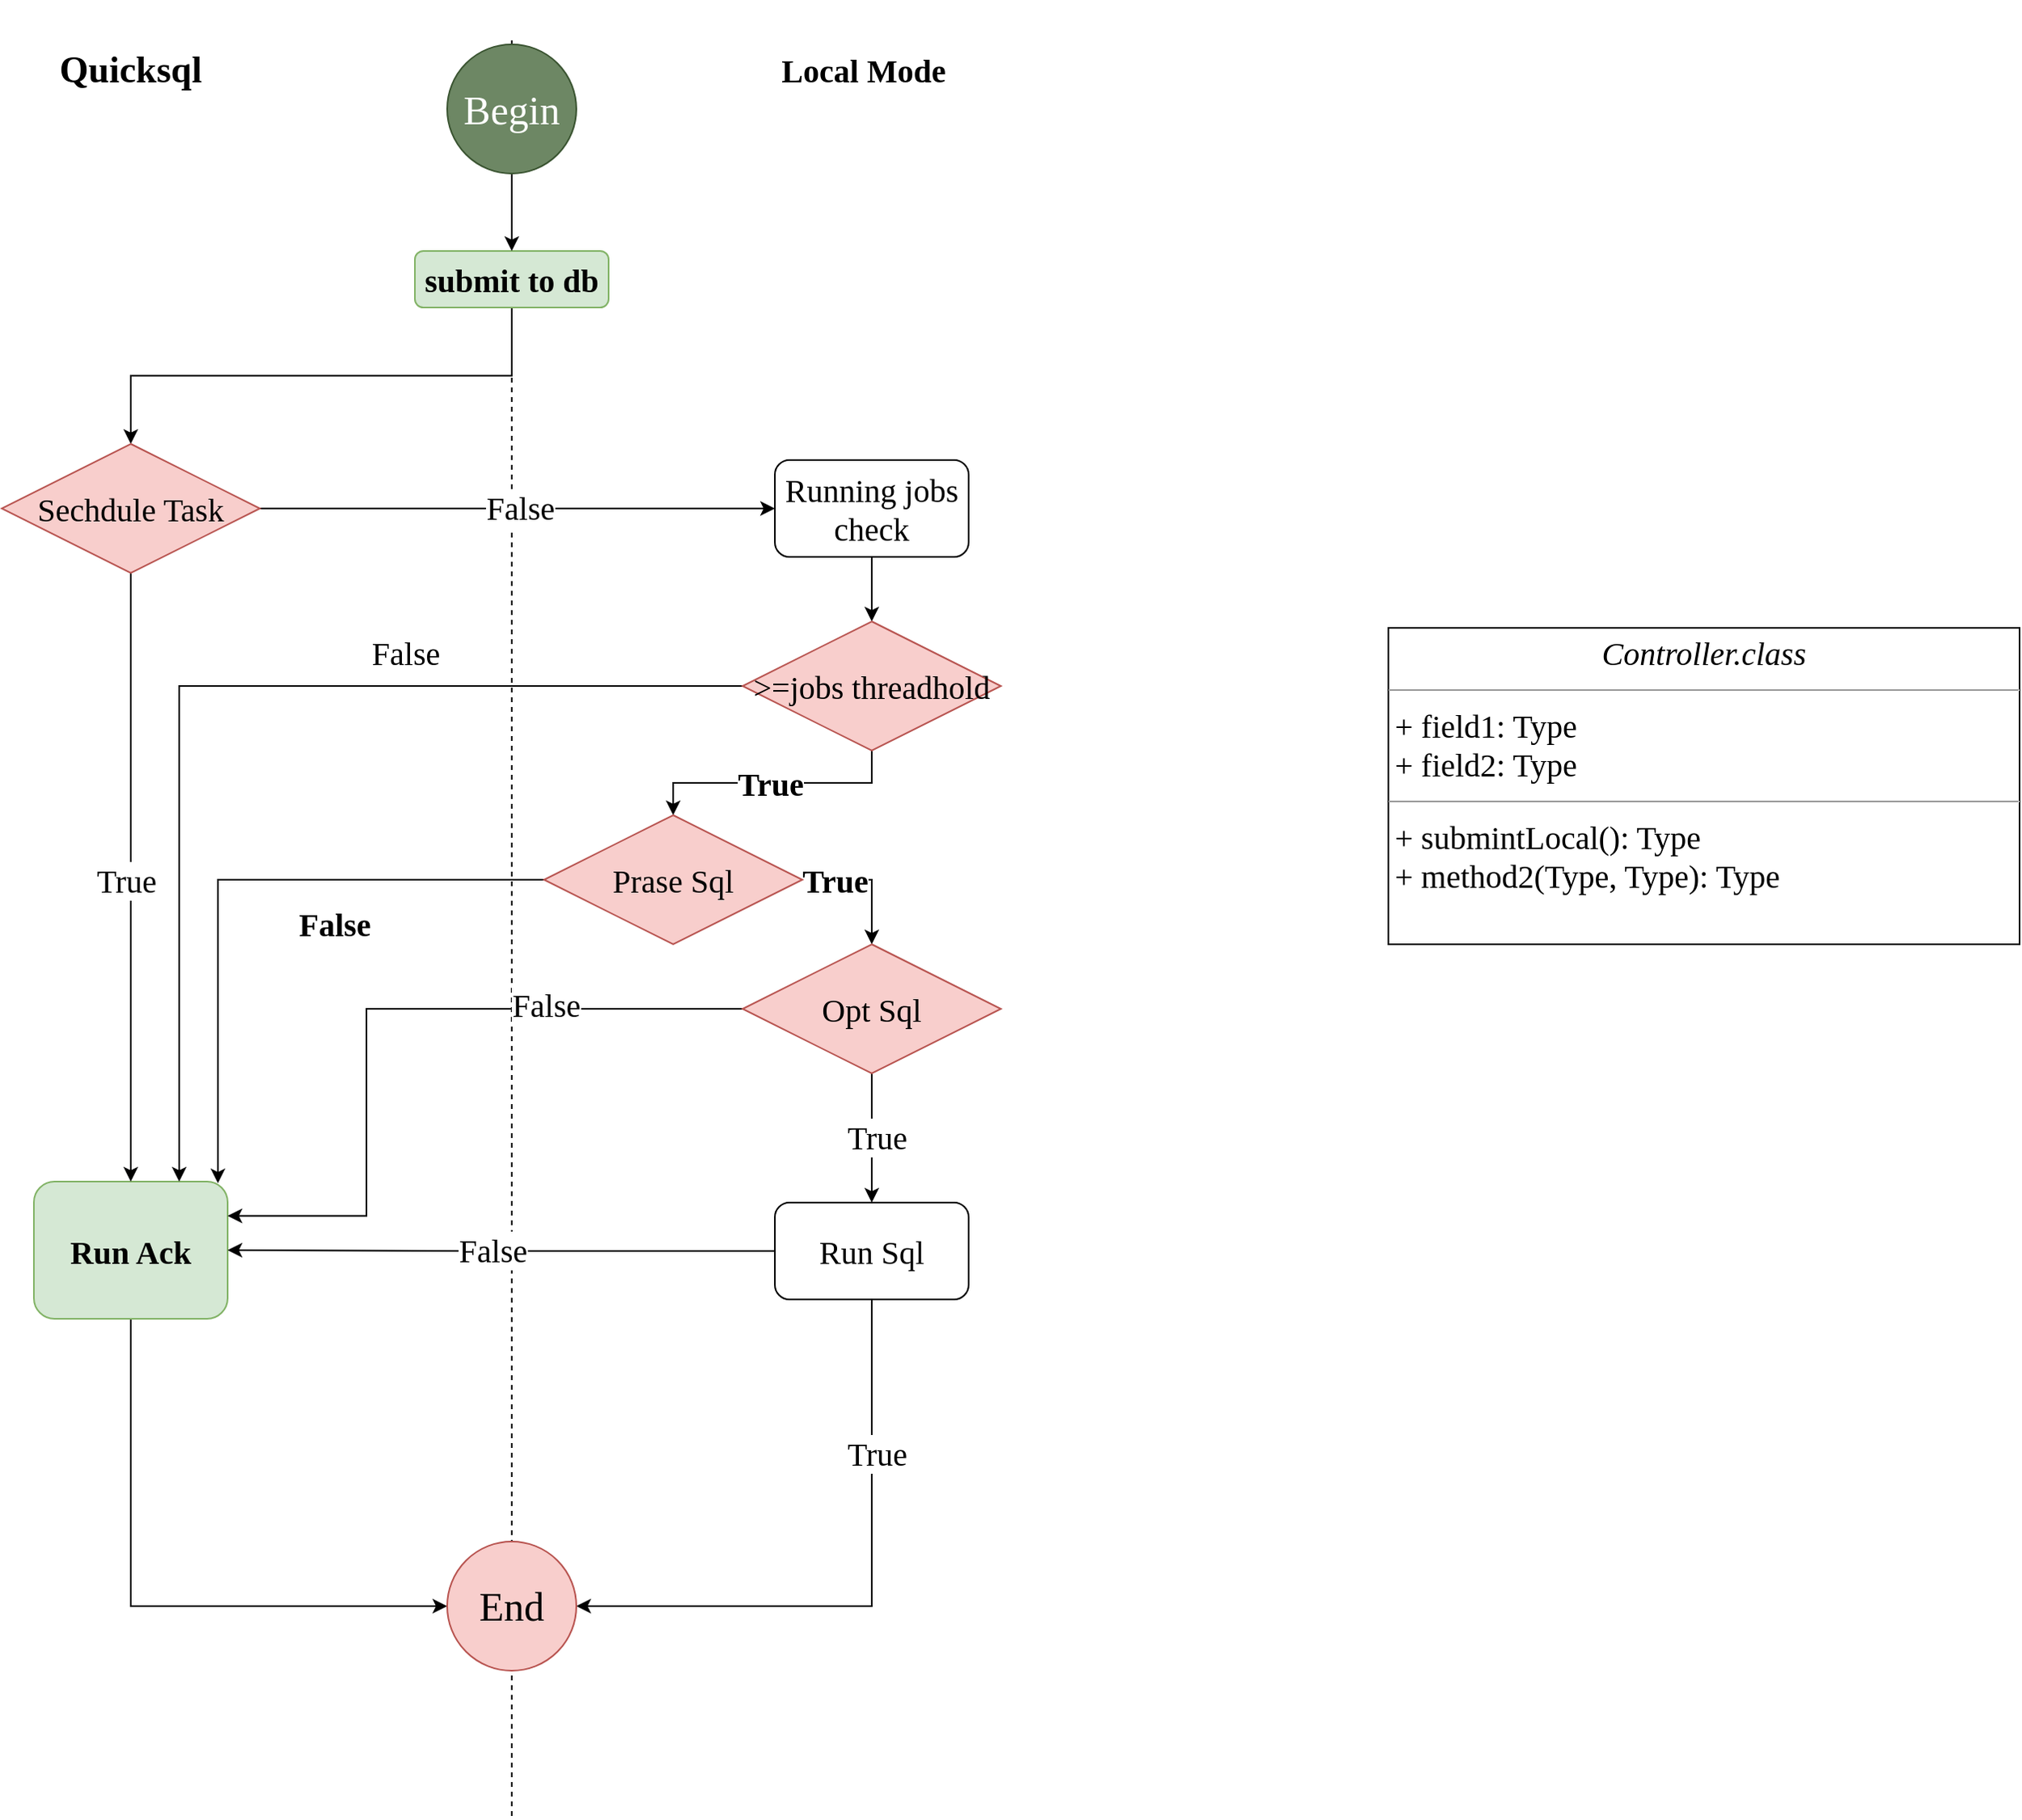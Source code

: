 <mxfile version="21.6.7" type="github">
  <diagram name="第 1 页" id="Z6NcLqhWtqir-2_cZ74p">
    <mxGraphModel dx="1912" dy="1000" grid="0" gridSize="10" guides="1" tooltips="1" connect="1" arrows="1" fold="1" page="1" pageScale="1" pageWidth="827" pageHeight="1169" background="#FFFFFF" math="0" shadow="0">
      <root>
        <mxCell id="0" />
        <mxCell id="1" parent="0" />
        <mxCell id="KYprJ_yi6zOEU1TB8uRb-95" value="" style="endArrow=none;dashed=1;html=1;rounded=0;" edge="1" parent="1">
          <mxGeometry width="50" height="50" relative="1" as="geometry">
            <mxPoint x="580" y="1140" as="sourcePoint" />
            <mxPoint x="580" y="40" as="targetPoint" />
          </mxGeometry>
        </mxCell>
        <mxCell id="KYprJ_yi6zOEU1TB8uRb-12" value="&lt;font face=&quot;Ma Shan Zheng&quot; style=&quot;font-size: 20px;&quot;&gt;Local Mode&lt;br style=&quot;font-size: 20px;&quot;&gt;&lt;/font&gt;" style="text;strokeColor=none;align=center;fillColor=none;html=1;verticalAlign=middle;whiteSpace=wrap;rounded=0;fontSize=20;fontStyle=1" vertex="1" parent="1">
          <mxGeometry x="733" y="42.5" width="130" height="30" as="geometry" />
        </mxCell>
        <mxCell id="KYprJ_yi6zOEU1TB8uRb-5" value="&lt;font size=&quot;1&quot; face=&quot;Dancing Script&quot;&gt;&lt;b style=&quot;font-size: 23px;&quot;&gt;Quicksql&lt;/b&gt;&lt;/font&gt;" style="text;strokeColor=none;align=center;fillColor=none;html=1;verticalAlign=middle;whiteSpace=wrap;rounded=0;movable=1;resizable=1;rotatable=1;deletable=1;editable=1;locked=0;connectable=1;container=0;" vertex="1" parent="1">
          <mxGeometry x="274" y="15" width="140" height="85" as="geometry" />
        </mxCell>
        <mxCell id="KYprJ_yi6zOEU1TB8uRb-20" style="edgeStyle=orthogonalEdgeStyle;rounded=0;orthogonalLoop=1;jettySize=auto;html=1;exitX=0.5;exitY=1;exitDx=0;exitDy=0;" edge="1" parent="1" source="KYprJ_yi6zOEU1TB8uRb-7" target="KYprJ_yi6zOEU1TB8uRb-17">
          <mxGeometry relative="1" as="geometry" />
        </mxCell>
        <mxCell id="KYprJ_yi6zOEU1TB8uRb-7" value="&lt;font data-font-src=&quot;https://fonts.googleapis.com/css?family=Ma+Shan+Zheng&quot; face=&quot;Ma Shan Zheng&quot; size=&quot;1&quot;&gt;&lt;b style=&quot;font-size: 20px;&quot;&gt;submit to db&lt;/b&gt;&lt;/font&gt;" style="rounded=1;whiteSpace=wrap;html=1;fillColor=#d5e8d4;strokeColor=#82b366;movable=1;resizable=1;rotatable=1;deletable=1;editable=1;locked=0;connectable=1;container=0;" vertex="1" parent="1">
          <mxGeometry x="520" y="170.5" width="120" height="35" as="geometry" />
        </mxCell>
        <mxCell id="KYprJ_yi6zOEU1TB8uRb-49" style="edgeStyle=orthogonalEdgeStyle;rounded=0;orthogonalLoop=1;jettySize=auto;html=1;exitX=0.5;exitY=1;exitDx=0;exitDy=0;entryX=0;entryY=0.5;entryDx=0;entryDy=0;" edge="1" parent="1" source="KYprJ_yi6zOEU1TB8uRb-10" target="KYprJ_yi6zOEU1TB8uRb-48">
          <mxGeometry relative="1" as="geometry" />
        </mxCell>
        <mxCell id="KYprJ_yi6zOEU1TB8uRb-10" value="&lt;font style=&quot;font-size: 20px;&quot; face=&quot;Ma Shan Zheng&quot;&gt;&lt;b&gt;Run Ack&lt;/b&gt;&lt;/font&gt;" style="rounded=1;whiteSpace=wrap;html=1;movable=1;resizable=1;rotatable=1;deletable=1;editable=1;locked=0;connectable=1;container=0;fillColor=#d5e8d4;strokeColor=#82b366;" vertex="1" parent="1">
          <mxGeometry x="284" y="747" width="120" height="85" as="geometry" />
        </mxCell>
        <mxCell id="KYprJ_yi6zOEU1TB8uRb-23" style="edgeStyle=orthogonalEdgeStyle;rounded=0;orthogonalLoop=1;jettySize=auto;html=1;exitX=1;exitY=0.5;exitDx=0;exitDy=0;entryX=0;entryY=0.5;entryDx=0;entryDy=0;" edge="1" parent="1" source="KYprJ_yi6zOEU1TB8uRb-17" target="KYprJ_yi6zOEU1TB8uRb-22">
          <mxGeometry relative="1" as="geometry" />
        </mxCell>
        <mxCell id="KYprJ_yi6zOEU1TB8uRb-28" value="&lt;font style=&quot;font-size: 20px;&quot; face=&quot;Ma Shan Zheng&quot;&gt;False&lt;/font&gt;" style="edgeLabel;html=1;align=center;verticalAlign=middle;resizable=0;points=[];" vertex="1" connectable="0" parent="KYprJ_yi6zOEU1TB8uRb-23">
          <mxGeometry x="0.009" y="1" relative="1" as="geometry">
            <mxPoint as="offset" />
          </mxGeometry>
        </mxCell>
        <mxCell id="KYprJ_yi6zOEU1TB8uRb-44" style="edgeStyle=orthogonalEdgeStyle;rounded=0;orthogonalLoop=1;jettySize=auto;html=1;exitX=0.5;exitY=1;exitDx=0;exitDy=0;entryX=0.5;entryY=0;entryDx=0;entryDy=0;" edge="1" parent="1" source="KYprJ_yi6zOEU1TB8uRb-17" target="KYprJ_yi6zOEU1TB8uRb-10">
          <mxGeometry relative="1" as="geometry" />
        </mxCell>
        <mxCell id="KYprJ_yi6zOEU1TB8uRb-45" value="&lt;font style=&quot;font-size: 20px;&quot; face=&quot;Ma Shan Zheng&quot;&gt;True&lt;/font&gt;" style="edgeLabel;html=1;align=center;verticalAlign=middle;resizable=0;points=[];" vertex="1" connectable="0" parent="KYprJ_yi6zOEU1TB8uRb-44">
          <mxGeometry x="0.005" y="-3" relative="1" as="geometry">
            <mxPoint as="offset" />
          </mxGeometry>
        </mxCell>
        <mxCell id="KYprJ_yi6zOEU1TB8uRb-17" value="&lt;font face=&quot;Ma Shan Zheng&quot; style=&quot;font-size: 20px;&quot;&gt;Sechdule Task&lt;/font&gt;" style="rhombus;whiteSpace=wrap;html=1;fontSize=20;movable=1;resizable=1;rotatable=1;deletable=1;editable=1;locked=0;connectable=1;container=0;fillColor=#f8cecc;strokeColor=#b85450;" vertex="1" parent="1">
          <mxGeometry x="264" y="290" width="160" height="80" as="geometry" />
        </mxCell>
        <mxCell id="KYprJ_yi6zOEU1TB8uRb-25" style="edgeStyle=orthogonalEdgeStyle;rounded=0;orthogonalLoop=1;jettySize=auto;html=1;exitX=0.5;exitY=1;exitDx=0;exitDy=0;entryX=0.5;entryY=0;entryDx=0;entryDy=0;" edge="1" parent="1" source="KYprJ_yi6zOEU1TB8uRb-22" target="KYprJ_yi6zOEU1TB8uRb-24">
          <mxGeometry relative="1" as="geometry" />
        </mxCell>
        <mxCell id="KYprJ_yi6zOEU1TB8uRb-22" value="&lt;font face=&quot;Ma Shan Zheng&quot; style=&quot;font-size: 20px;&quot;&gt;Running jobs check&lt;/font&gt;" style="rounded=1;whiteSpace=wrap;html=1;fontSize=20;" vertex="1" parent="1">
          <mxGeometry x="743" y="300" width="120" height="60" as="geometry" />
        </mxCell>
        <mxCell id="KYprJ_yi6zOEU1TB8uRb-26" style="edgeStyle=orthogonalEdgeStyle;rounded=0;orthogonalLoop=1;jettySize=auto;html=1;exitX=0;exitY=0.5;exitDx=0;exitDy=0;entryX=0.75;entryY=0;entryDx=0;entryDy=0;" edge="1" parent="1" source="KYprJ_yi6zOEU1TB8uRb-24" target="KYprJ_yi6zOEU1TB8uRb-10">
          <mxGeometry relative="1" as="geometry" />
        </mxCell>
        <mxCell id="KYprJ_yi6zOEU1TB8uRb-27" value="&lt;font style=&quot;font-size: 20px;&quot; face=&quot;Ma Shan Zheng&quot;&gt;False&lt;/font&gt;" style="edgeLabel;html=1;align=center;verticalAlign=middle;resizable=0;points=[];" vertex="1" connectable="0" parent="KYprJ_yi6zOEU1TB8uRb-26">
          <mxGeometry x="-0.037" y="-1" relative="1" as="geometry">
            <mxPoint x="107" y="-20" as="offset" />
          </mxGeometry>
        </mxCell>
        <mxCell id="KYprJ_yi6zOEU1TB8uRb-31" style="edgeStyle=orthogonalEdgeStyle;rounded=0;orthogonalLoop=1;jettySize=auto;html=1;exitX=0.5;exitY=1;exitDx=0;exitDy=0;entryX=0.5;entryY=0;entryDx=0;entryDy=0;" edge="1" parent="1" source="KYprJ_yi6zOEU1TB8uRb-24" target="KYprJ_yi6zOEU1TB8uRb-30">
          <mxGeometry relative="1" as="geometry" />
        </mxCell>
        <mxCell id="KYprJ_yi6zOEU1TB8uRb-32" value="&lt;font style=&quot;font-size: 20px;&quot; face=&quot;Ma Shan Zheng&quot;&gt;&lt;b&gt;True&lt;/b&gt;&lt;/font&gt;" style="edgeLabel;html=1;align=center;verticalAlign=middle;resizable=0;points=[];" vertex="1" connectable="0" parent="KYprJ_yi6zOEU1TB8uRb-31">
          <mxGeometry x="-0.24" relative="1" as="geometry">
            <mxPoint x="-21" as="offset" />
          </mxGeometry>
        </mxCell>
        <mxCell id="KYprJ_yi6zOEU1TB8uRb-24" value="&lt;font face=&quot;Ma Shan Zheng&quot; style=&quot;font-size: 20px;&quot;&gt;&amp;gt;=jobs threadhold&lt;/font&gt;" style="rhombus;whiteSpace=wrap;html=1;fontSize=20;movable=1;resizable=1;rotatable=1;deletable=1;editable=1;locked=0;connectable=1;container=0;fillColor=#f8cecc;strokeColor=#b85450;" vertex="1" parent="1">
          <mxGeometry x="723" y="400" width="160" height="80" as="geometry" />
        </mxCell>
        <mxCell id="KYprJ_yi6zOEU1TB8uRb-34" style="edgeStyle=orthogonalEdgeStyle;rounded=0;orthogonalLoop=1;jettySize=auto;html=1;exitX=1;exitY=0.5;exitDx=0;exitDy=0;entryX=0.5;entryY=0;entryDx=0;entryDy=0;" edge="1" parent="1" source="KYprJ_yi6zOEU1TB8uRb-30" target="KYprJ_yi6zOEU1TB8uRb-33">
          <mxGeometry relative="1" as="geometry">
            <mxPoint x="623" y="537" as="sourcePoint" />
          </mxGeometry>
        </mxCell>
        <mxCell id="KYprJ_yi6zOEU1TB8uRb-36" value="&lt;font style=&quot;font-size: 20px;&quot; face=&quot;Ma Shan Zheng&quot;&gt;&lt;b&gt;True&lt;/b&gt;&lt;/font&gt;" style="edgeLabel;html=1;align=center;verticalAlign=middle;resizable=0;points=[];" vertex="1" connectable="0" parent="KYprJ_yi6zOEU1TB8uRb-34">
          <mxGeometry x="-0.133" y="-1" relative="1" as="geometry">
            <mxPoint x="-16" y="-1" as="offset" />
          </mxGeometry>
        </mxCell>
        <mxCell id="KYprJ_yi6zOEU1TB8uRb-37" style="edgeStyle=orthogonalEdgeStyle;rounded=0;orthogonalLoop=1;jettySize=auto;html=1;exitX=0;exitY=0.5;exitDx=0;exitDy=0;entryX=0.95;entryY=0.012;entryDx=0;entryDy=0;entryPerimeter=0;" edge="1" parent="1" source="KYprJ_yi6zOEU1TB8uRb-30" target="KYprJ_yi6zOEU1TB8uRb-10">
          <mxGeometry relative="1" as="geometry">
            <mxPoint x="410" y="800" as="targetPoint" />
          </mxGeometry>
        </mxCell>
        <mxCell id="KYprJ_yi6zOEU1TB8uRb-39" value="&lt;font style=&quot;font-size: 20px;&quot; face=&quot;Ma Shan Zheng&quot;&gt;&lt;b&gt;False&lt;/b&gt;&lt;/font&gt;" style="edgeLabel;html=1;align=center;verticalAlign=middle;resizable=0;points=[];" vertex="1" connectable="0" parent="KYprJ_yi6zOEU1TB8uRb-37">
          <mxGeometry x="-0.332" y="2" relative="1" as="geometry">
            <mxPoint y="25" as="offset" />
          </mxGeometry>
        </mxCell>
        <mxCell id="KYprJ_yi6zOEU1TB8uRb-30" value="&lt;font face=&quot;Ma Shan Zheng&quot; style=&quot;font-size: 20px;&quot;&gt;Prase Sql&lt;/font&gt;" style="rhombus;whiteSpace=wrap;html=1;fontSize=20;movable=1;resizable=1;rotatable=1;deletable=1;editable=1;locked=0;connectable=1;container=0;fillColor=#f8cecc;strokeColor=#b85450;" vertex="1" parent="1">
          <mxGeometry x="600" y="520" width="160" height="80" as="geometry" />
        </mxCell>
        <mxCell id="KYprJ_yi6zOEU1TB8uRb-42" style="edgeStyle=orthogonalEdgeStyle;rounded=0;orthogonalLoop=1;jettySize=auto;html=1;exitX=0.5;exitY=1;exitDx=0;exitDy=0;" edge="1" parent="1" source="KYprJ_yi6zOEU1TB8uRb-33" target="KYprJ_yi6zOEU1TB8uRb-41">
          <mxGeometry relative="1" as="geometry" />
        </mxCell>
        <mxCell id="KYprJ_yi6zOEU1TB8uRb-43" value="&lt;font style=&quot;font-size: 20px;&quot; face=&quot;Ma Shan Zheng&quot;&gt;True&lt;/font&gt;" style="edgeLabel;html=1;align=center;verticalAlign=middle;resizable=0;points=[];" vertex="1" connectable="0" parent="KYprJ_yi6zOEU1TB8uRb-42">
          <mxGeometry x="-0.04" y="3" relative="1" as="geometry">
            <mxPoint as="offset" />
          </mxGeometry>
        </mxCell>
        <mxCell id="KYprJ_yi6zOEU1TB8uRb-57" style="edgeStyle=orthogonalEdgeStyle;rounded=0;orthogonalLoop=1;jettySize=auto;html=1;exitX=0;exitY=0.5;exitDx=0;exitDy=0;entryX=1;entryY=0.25;entryDx=0;entryDy=0;" edge="1" parent="1" source="KYprJ_yi6zOEU1TB8uRb-33" target="KYprJ_yi6zOEU1TB8uRb-10">
          <mxGeometry relative="1" as="geometry">
            <Array as="points">
              <mxPoint x="490" y="640" />
              <mxPoint x="490" y="768" />
            </Array>
          </mxGeometry>
        </mxCell>
        <mxCell id="KYprJ_yi6zOEU1TB8uRb-58" value="&lt;font style=&quot;font-size: 20px;&quot; data-font-src=&quot;https://fonts.googleapis.com/css?family=Ma+Shan+Zheng&quot; face=&quot;Ma Shan Zheng&quot;&gt;False&lt;/font&gt;" style="edgeLabel;html=1;align=center;verticalAlign=middle;resizable=0;points=[];" vertex="1" connectable="0" parent="KYprJ_yi6zOEU1TB8uRb-57">
          <mxGeometry x="-0.379" y="-3" relative="1" as="geometry">
            <mxPoint x="17" as="offset" />
          </mxGeometry>
        </mxCell>
        <mxCell id="KYprJ_yi6zOEU1TB8uRb-33" value="&lt;font face=&quot;Ma Shan Zheng&quot; style=&quot;font-size: 20px;&quot;&gt;Opt Sql&lt;/font&gt;" style="rhombus;whiteSpace=wrap;html=1;fontSize=20;movable=1;resizable=1;rotatable=1;deletable=1;editable=1;locked=0;connectable=1;container=0;fillColor=#f8cecc;strokeColor=#b85450;" vertex="1" parent="1">
          <mxGeometry x="723" y="600" width="160" height="80" as="geometry" />
        </mxCell>
        <mxCell id="KYprJ_yi6zOEU1TB8uRb-46" style="edgeStyle=orthogonalEdgeStyle;rounded=0;orthogonalLoop=1;jettySize=auto;html=1;exitX=0;exitY=0.5;exitDx=0;exitDy=0;entryX=1;entryY=0.5;entryDx=0;entryDy=0;" edge="1" parent="1" source="KYprJ_yi6zOEU1TB8uRb-41" target="KYprJ_yi6zOEU1TB8uRb-10">
          <mxGeometry relative="1" as="geometry" />
        </mxCell>
        <mxCell id="KYprJ_yi6zOEU1TB8uRb-47" value="&lt;font data-font-src=&quot;https://fonts.googleapis.com/css?family=Ma+Shan+Zheng&quot; face=&quot;Ma Shan Zheng&quot; style=&quot;font-size: 20px;&quot;&gt;False&lt;/font&gt;" style="edgeLabel;html=1;align=center;verticalAlign=middle;resizable=0;points=[];" vertex="1" connectable="0" parent="KYprJ_yi6zOEU1TB8uRb-46">
          <mxGeometry x="0.036" y="-1" relative="1" as="geometry">
            <mxPoint as="offset" />
          </mxGeometry>
        </mxCell>
        <mxCell id="KYprJ_yi6zOEU1TB8uRb-51" style="edgeStyle=orthogonalEdgeStyle;rounded=0;orthogonalLoop=1;jettySize=auto;html=1;exitX=0.5;exitY=1;exitDx=0;exitDy=0;entryX=1;entryY=0.5;entryDx=0;entryDy=0;" edge="1" parent="1" source="KYprJ_yi6zOEU1TB8uRb-41" target="KYprJ_yi6zOEU1TB8uRb-48">
          <mxGeometry relative="1" as="geometry" />
        </mxCell>
        <mxCell id="KYprJ_yi6zOEU1TB8uRb-52" value="&lt;font style=&quot;font-size: 20px;&quot; face=&quot;Ma Shan Zheng&quot;&gt;True&lt;/font&gt;" style="edgeLabel;html=1;align=center;verticalAlign=middle;resizable=0;points=[];" vertex="1" connectable="0" parent="KYprJ_yi6zOEU1TB8uRb-51">
          <mxGeometry x="-0.493" y="3" relative="1" as="geometry">
            <mxPoint as="offset" />
          </mxGeometry>
        </mxCell>
        <mxCell id="KYprJ_yi6zOEU1TB8uRb-41" value="&lt;font face=&quot;Ma Shan Zheng&quot;&gt;Run Sql&lt;/font&gt;" style="rounded=1;whiteSpace=wrap;html=1;fontSize=20;" vertex="1" parent="1">
          <mxGeometry x="743" y="760" width="120" height="60" as="geometry" />
        </mxCell>
        <mxCell id="KYprJ_yi6zOEU1TB8uRb-48" value="&lt;font style=&quot;font-size: 25px;&quot; face=&quot;Ma Shan Zheng&quot;&gt;End&lt;/font&gt;" style="ellipse;whiteSpace=wrap;html=1;aspect=fixed;fillColor=#f8cecc;strokeColor=#b85450;" vertex="1" parent="1">
          <mxGeometry x="540" y="970" width="80" height="80" as="geometry" />
        </mxCell>
        <mxCell id="KYprJ_yi6zOEU1TB8uRb-55" style="edgeStyle=orthogonalEdgeStyle;rounded=0;orthogonalLoop=1;jettySize=auto;html=1;exitX=0.5;exitY=1;exitDx=0;exitDy=0;" edge="1" parent="1" source="KYprJ_yi6zOEU1TB8uRb-54" target="KYprJ_yi6zOEU1TB8uRb-7">
          <mxGeometry relative="1" as="geometry" />
        </mxCell>
        <mxCell id="KYprJ_yi6zOEU1TB8uRb-54" value="&lt;font style=&quot;font-size: 25px;&quot; face=&quot;Ma Shan Zheng&quot;&gt;Begin&lt;/font&gt;" style="ellipse;whiteSpace=wrap;html=1;aspect=fixed;fillColor=#6d8764;strokeColor=#3A5431;fontColor=#ffffff;" vertex="1" parent="1">
          <mxGeometry x="540" y="42.5" width="80" height="80" as="geometry" />
        </mxCell>
        <mxCell id="KYprJ_yi6zOEU1TB8uRb-101" value="&lt;p style=&quot;margin: 4px 0px 0px; text-align: center; font-size: 20px;&quot;&gt;&lt;i style=&quot;&quot;&gt;&lt;font style=&quot;font-size: 20px;&quot; face=&quot;Ma Shan Zheng&quot; data-font-src=&quot;https://fonts.googleapis.com/css?family=Ma+Shan+Zheng&quot;&gt;Controller.class&lt;/font&gt;&lt;/i&gt;&lt;/p&gt;&lt;hr style=&quot;font-size: 20px;&quot; size=&quot;1&quot;&gt;&lt;p style=&quot;margin: 0px 0px 0px 4px; font-size: 20px;&quot;&gt;&lt;font style=&quot;font-size: 20px;&quot; face=&quot;Ma Shan Zheng&quot; data-font-src=&quot;https://fonts.googleapis.com/css?family=Ma+Shan+Zheng&quot;&gt;+ field1: Type&lt;br&gt;+ field2: Type&lt;/font&gt;&lt;/p&gt;&lt;hr style=&quot;font-size: 20px;&quot; size=&quot;1&quot;&gt;&lt;p style=&quot;margin: 0px 0px 0px 4px; font-size: 20px;&quot;&gt;&lt;font style=&quot;font-size: 20px;&quot; face=&quot;Ma Shan Zheng&quot; data-font-src=&quot;https://fonts.googleapis.com/css?family=Ma+Shan+Zheng&quot;&gt;+ submintLocal(): Type&lt;br&gt;+ method2(Type, Type): Type&lt;/font&gt;&lt;/p&gt;" style="verticalAlign=top;align=left;overflow=fill;fontSize=12;fontFamily=Helvetica;html=1;whiteSpace=wrap;" vertex="1" parent="1">
          <mxGeometry x="1123" y="404" width="391" height="196" as="geometry" />
        </mxCell>
      </root>
    </mxGraphModel>
  </diagram>
</mxfile>
